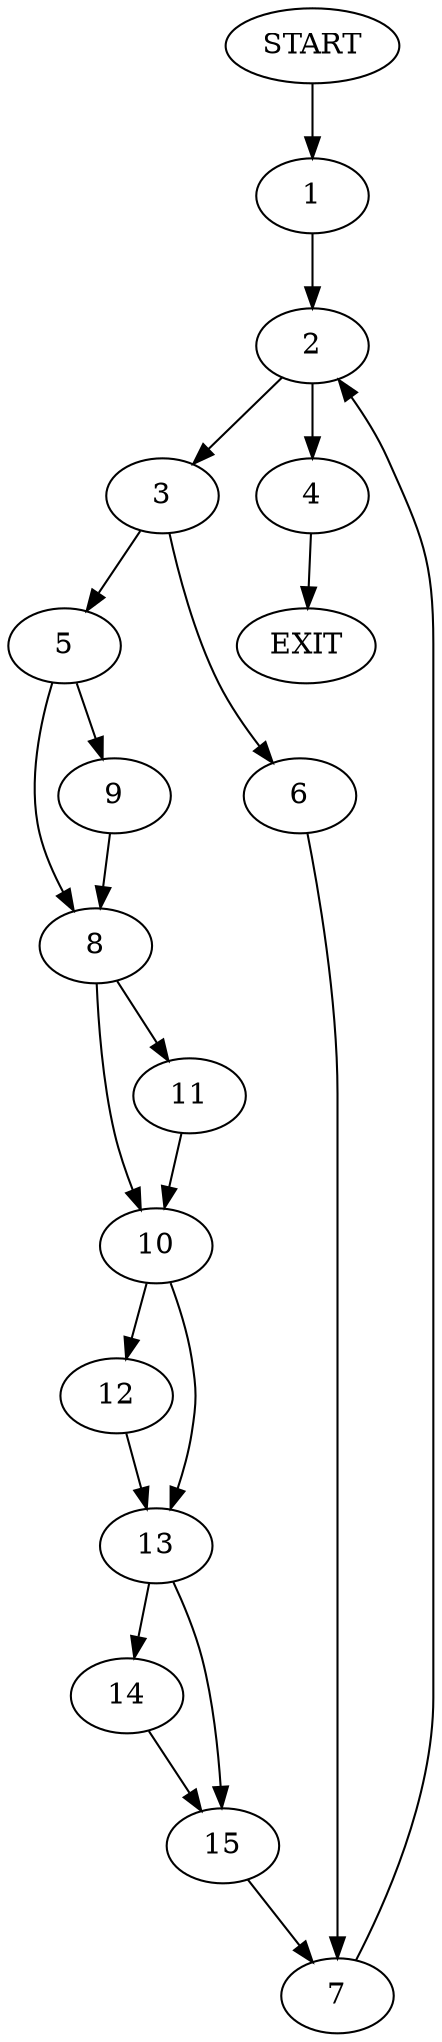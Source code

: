 digraph {
0 [label="START"]
16 [label="EXIT"]
0 -> 1
1 -> 2
2 -> 3
2 -> 4
3 -> 5
3 -> 6
4 -> 16
6 -> 7
5 -> 8
5 -> 9
7 -> 2
8 -> 10
8 -> 11
9 -> 8
11 -> 10
10 -> 12
10 -> 13
12 -> 13
13 -> 14
13 -> 15
14 -> 15
15 -> 7
}

